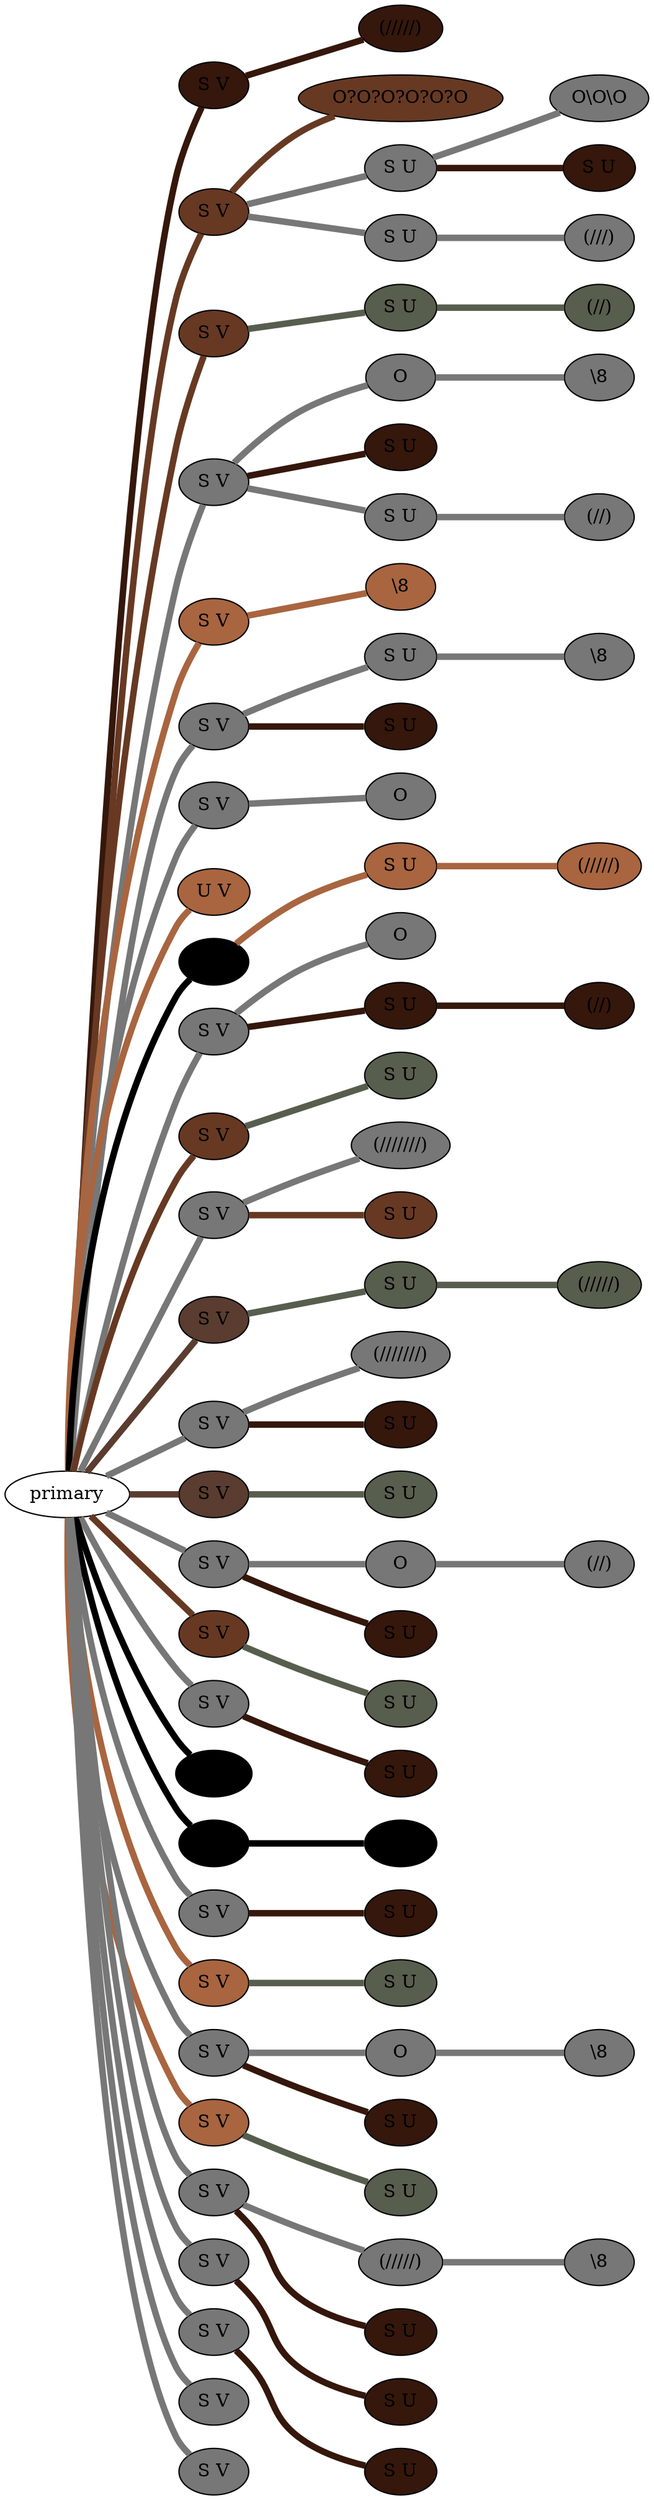 graph {
 graph [rankdir=LR]
"1" [qtype="pendant_node", pendant_colors="#35170C,#673923,#575E4E", pendant_ply="S", pendant_attach="V", pendant_length="53", label="S V", style=filled, fillcolor="#35170C"]
"primary" -- "1" [qtype="pendant_link",penwidth=5,color="#35170C"]
"1:0" [qtype="knot_node", knot_value="5", knot_type="L", knot_position="16.0", knot_spin="S", label="(/////)", style=filled, fillcolor="#35170C"]
"1" -- "1:0" [qtype="knot_link",penwidth=5,color="#35170C"]
"2" [qtype="pendant_node", pendant_colors="#673923", pendant_ply="S", pendant_attach="V", pendant_length="30", label="S V", style=filled, fillcolor="#673923"]
"primary" -- "2" [qtype="pendant_link",penwidth=5,color="#673923"]
"2:0" [qtype="knot_node", knot_value="6", knot_type="S", knot_position="17.0", knot_spin="UZZZZZ", label="O?O?O?O?O?O", style=filled, fillcolor="#673923"]
"2" -- "2:0" [qtype="knot_link",penwidth=5,color="#673923"]
"2s1" [qtype="pendant_node", pendant_colors="#777777", pendant_ply="S", pendant_attach="U", pendant_length="50", label="S U", style=filled, fillcolor="#777777"]
"2" -- "2s1" [qtype="pendant_link",penwidth=5,color="#777777"]
"2s1:0" [qtype="knot_node", knot_value="3", knot_type="S", knot_position="14.5", knot_spin="Z", label="O\\O\\O", style=filled, fillcolor="#777777"]
"2s1" -- "2s1:0" [qtype="knot_link",penwidth=5,color="#777777"]
"2s1s1" [qtype="pendant_node", pendant_colors="#35170C", pendant_ply="S", pendant_attach="U", pendant_length="1", label="S U", style=filled, fillcolor="#35170C"]
"2s1" -- "2s1s1" [qtype="pendant_link",penwidth=5,color="#35170C"]
"2s2" [qtype="pendant_node", pendant_colors="#777777", pendant_ply="S", pendant_attach="U", pendant_length="37", label="S U", style=filled, fillcolor="#777777"]
"2" -- "2s2" [qtype="pendant_link",penwidth=5,color="#777777"]
"2s2:0" [qtype="knot_node", knot_value="3", knot_type="L", knot_position="22.0", knot_spin="S", label="(///)", style=filled, fillcolor="#777777"]
"2s2" -- "2s2:0" [qtype="knot_link",penwidth=5,color="#777777"]
"3" [qtype="pendant_node", pendant_colors="#673923", pendant_ply="S", pendant_attach="V", pendant_length="0", label="S V", style=filled, fillcolor="#673923"]
"primary" -- "3" [qtype="pendant_link",penwidth=5,color="#673923"]
"3s1" [qtype="pendant_node", pendant_colors="#575E4E,#673923,#A86540", pendant_ply="S", pendant_attach="U", pendant_length="53", label="S U", style=filled, fillcolor="#575E4E"]
"3" -- "3s1" [qtype="pendant_link",penwidth=5,color="#575E4E"]
"3s1:0" [qtype="knot_node", knot_value="2", knot_type="L", knot_position="16.5", knot_spin="S", label="(//)", style=filled, fillcolor="#575E4E"]
"3s1" -- "3s1:0" [qtype="knot_link",penwidth=5,color="#575E4E"]
"4" [qtype="pendant_node", pendant_colors="#777777", pendant_ply="S", pendant_attach="V", pendant_length="37", label="S V", style=filled, fillcolor="#777777"]
"primary" -- "4" [qtype="pendant_link",penwidth=5,color="#777777"]
"4:0" [qtype="knot_node", knot_value="1", knot_type="S", knot_position="14.5", knot_spin="Z", label="O", style=filled, fillcolor="#777777"]
"4" -- "4:0" [qtype="knot_link",penwidth=5,color="#777777"]
"4:1" [qtype="knot_node", knot_value="1", knot_type="E", knot_position="21.5", knot_spin="Z", label="\\8", style=filled, fillcolor="#777777"]
"4:0" -- "4:1" [qtype="knot_link",penwidth=5,color="#777777"]
"4s1" [qtype="pendant_node", pendant_colors="#35170C", pendant_ply="S", pendant_attach="U", pendant_length="2", label="S U", style=filled, fillcolor="#35170C"]
"4" -- "4s1" [qtype="pendant_link",penwidth=5,color="#35170C"]
"4s2" [qtype="pendant_node", pendant_colors="#777777", pendant_ply="S", pendant_attach="U", pendant_length="34", label="S U", style=filled, fillcolor="#777777"]
"4" -- "4s2" [qtype="pendant_link",penwidth=5,color="#777777"]
"4s2:0" [qtype="knot_node", knot_value="2", knot_type="L", knot_position="18.5", knot_spin="S", label="(//)", style=filled, fillcolor="#777777"]
"4s2" -- "4s2:0" [qtype="knot_link",penwidth=5,color="#777777"]
"5" [qtype="pendant_node", pendant_colors="#A86540", pendant_ply="S", pendant_attach="V", pendant_length="40", label="S V", style=filled, fillcolor="#A86540"]
"primary" -- "5" [qtype="pendant_link",penwidth=5,color="#A86540"]
"5:0" [qtype="knot_node", knot_value="1", knot_type="E", knot_position="22.5", knot_spin="Z", label="\\8", style=filled, fillcolor="#A86540"]
"5" -- "5:0" [qtype="knot_link",penwidth=5,color="#A86540"]
"6" [qtype="pendant_node", pendant_colors="#777777", pendant_ply="S", pendant_attach="V", pendant_length="41", label="S V", style=filled, fillcolor="#777777"]
"primary" -- "6" [qtype="pendant_link",penwidth=5,color="#777777"]
"6s1" [qtype="pendant_node", pendant_colors="#777777", pendant_ply="S", pendant_attach="U", pendant_length="33", label="S U", style=filled, fillcolor="#777777"]
"6" -- "6s1" [qtype="pendant_link",penwidth=5,color="#777777"]
"6s1:0" [qtype="knot_node", knot_value="1", knot_type="E", knot_position="17.0", knot_spin="Z", label="\\8", style=filled, fillcolor="#777777"]
"6s1" -- "6s1:0" [qtype="knot_link",penwidth=5,color="#777777"]
"6s2" [qtype="pendant_node", pendant_colors="#35170C", pendant_ply="S", pendant_attach="U", pendant_length="8", label="S U", style=filled, fillcolor="#35170C"]
"6" -- "6s2" [qtype="pendant_link",penwidth=5,color="#35170C"]
"7" [qtype="pendant_node", pendant_colors="#777777", pendant_ply="S", pendant_attach="V", pendant_length="37", label="S V", style=filled, fillcolor="#777777"]
"primary" -- "7" [qtype="pendant_link",penwidth=5,color="#777777"]
"7:0" [qtype="knot_node", knot_value="1", knot_type="S", knot_position="12.5", knot_spin="Z", label="O", style=filled, fillcolor="#777777"]
"7" -- "7:0" [qtype="knot_link",penwidth=5,color="#777777"]
"M1" [qtype="pendant_node", pendant_colors="#A86540", pendant_ply="U", pendant_attach="V", pendant_length="", label="U V", style=filled, fillcolor="#A86540"]
"primary" -- "M1" [qtype="pendant_link",penwidth=5,color="#A86540"]
"8" [qtype="pendant_node", pendant_colors="#000000", pendant_ply="S", pendant_attach="V", pendant_length="8", label="S V", style=filled, fillcolor="#000000"]
"primary" -- "8" [qtype="pendant_link",penwidth=5,color="#000000"]
"8s1" [qtype="pendant_node", pendant_colors="#A86540", pendant_ply="S", pendant_attach="U", pendant_length="43", label="S U", style=filled, fillcolor="#A86540"]
"8" -- "8s1" [qtype="pendant_link",penwidth=5,color="#A86540"]
"8s1:0" [qtype="knot_node", knot_value="5", knot_type="L", knot_position="15.5", knot_spin="S", label="(/////)", style=filled, fillcolor="#A86540"]
"8s1" -- "8s1:0" [qtype="knot_link",penwidth=5,color="#A86540"]
"9" [qtype="pendant_node", pendant_colors="#777777", pendant_ply="S", pendant_attach="V", pendant_length="30", label="S V", style=filled, fillcolor="#777777"]
"primary" -- "9" [qtype="pendant_link",penwidth=5,color="#777777"]
"9:0" [qtype="knot_node", knot_value="1", knot_type="S", knot_position="14.5", knot_spin="Z", label="O", style=filled, fillcolor="#777777"]
"9" -- "9:0" [qtype="knot_link",penwidth=5,color="#777777"]
"9s1" [qtype="pendant_node", pendant_colors="#35170C", pendant_ply="S", pendant_attach="U", pendant_length="28", label="S U", style=filled, fillcolor="#35170C"]
"9" -- "9s1" [qtype="pendant_link",penwidth=5,color="#35170C"]
"9s1:0" [qtype="knot_node", knot_value="2", knot_type="L", knot_position="21.5", knot_spin="S", label="(//)", style=filled, fillcolor="#35170C"]
"9s1" -- "9s1:0" [qtype="knot_link",penwidth=5,color="#35170C"]
"10" [qtype="pendant_node", pendant_colors="#673923", pendant_ply="S", pendant_attach="V", pendant_length="10", label="S V", style=filled, fillcolor="#673923"]
"primary" -- "10" [qtype="pendant_link",penwidth=5,color="#673923"]
"10s1" [qtype="pendant_node", pendant_colors="#575E4E,#000000", pendant_ply="S", pendant_attach="U", pendant_length="50", label="S U", style=filled, fillcolor="#575E4E"]
"10" -- "10s1" [qtype="pendant_link",penwidth=5,color="#575E4E"]
"11" [qtype="pendant_node", pendant_colors="#777777", pendant_ply="S", pendant_attach="V", pendant_length="24", label="S V", style=filled, fillcolor="#777777"]
"primary" -- "11" [qtype="pendant_link",penwidth=5,color="#777777"]
"11:0" [qtype="knot_node", knot_value="7", knot_type="L", knot_position="17.5", knot_spin="S", label="(///////)", style=filled, fillcolor="#777777"]
"11" -- "11:0" [qtype="knot_link",penwidth=5,color="#777777"]
"11s1" [qtype="pendant_node", pendant_colors="#673923", pendant_ply="S", pendant_attach="U", pendant_length="4", label="S U", style=filled, fillcolor="#673923"]
"11" -- "11s1" [qtype="pendant_link",penwidth=5,color="#673923"]
"12" [qtype="pendant_node", pendant_colors="#5A3D30", pendant_ply="S", pendant_attach="V", pendant_length="5", label="S V", style=filled, fillcolor="#5A3D30"]
"primary" -- "12" [qtype="pendant_link",penwidth=5,color="#5A3D30"]
"12s1" [qtype="pendant_node", pendant_colors="#575E4E,#673923", pendant_ply="S", pendant_attach="U", pendant_length="47", label="S U", style=filled, fillcolor="#575E4E"]
"12" -- "12s1" [qtype="pendant_link",penwidth=5,color="#575E4E"]
"12s1:0" [qtype="knot_node", knot_value="5", knot_type="L", knot_position="15.5", knot_spin="S", label="(/////)", style=filled, fillcolor="#575E4E"]
"12s1" -- "12s1:0" [qtype="knot_link",penwidth=5,color="#575E4E"]
"13" [qtype="pendant_node", pendant_colors="#777777", pendant_ply="S", pendant_attach="V", pendant_length="25", label="S V", style=filled, fillcolor="#777777"]
"primary" -- "13" [qtype="pendant_link",penwidth=5,color="#777777"]
"13:0" [qtype="knot_node", knot_value="7", knot_type="L", knot_position="17.0", knot_spin="S", label="(///////)", style=filled, fillcolor="#777777"]
"13" -- "13:0" [qtype="knot_link",penwidth=5,color="#777777"]
"13s1" [qtype="pendant_node", pendant_colors="#35170C", pendant_ply="S", pendant_attach="U", pendant_length="44", label="S U", style=filled, fillcolor="#35170C"]
"13" -- "13s1" [qtype="pendant_link",penwidth=5,color="#35170C"]
"14" [qtype="pendant_node", pendant_colors="#5A3D30", pendant_ply="S", pendant_attach="V", pendant_length="16", label="S V", style=filled, fillcolor="#5A3D30"]
"primary" -- "14" [qtype="pendant_link",penwidth=5,color="#5A3D30"]
"14s1" [qtype="pendant_node", pendant_colors="#575E4E,#000000,#777777", pendant_ply="S", pendant_attach="U", pendant_length="61", label="S U", style=filled, fillcolor="#575E4E"]
"14" -- "14s1" [qtype="pendant_link",penwidth=5,color="#575E4E"]
"15" [qtype="pendant_node", pendant_colors="#777777", pendant_ply="S", pendant_attach="V", pendant_length="28", label="S V", style=filled, fillcolor="#777777"]
"primary" -- "15" [qtype="pendant_link",penwidth=5,color="#777777"]
"15:0" [qtype="knot_node", knot_value="1", knot_type="S", knot_position="9.5", knot_spin="Z", label="O", style=filled, fillcolor="#777777"]
"15" -- "15:0" [qtype="knot_link",penwidth=5,color="#777777"]
"15:1" [qtype="knot_node", knot_value="2", knot_type="L", knot_position="15.0", knot_spin="S", label="(//)", style=filled, fillcolor="#777777"]
"15:0" -- "15:1" [qtype="knot_link",penwidth=5,color="#777777"]
"15s1" [qtype="pendant_node", pendant_colors="#35170C", pendant_ply="S", pendant_attach="U", pendant_length="2", label="S U", style=filled, fillcolor="#35170C"]
"15" -- "15s1" [qtype="pendant_link",penwidth=5,color="#35170C"]
"16" [qtype="pendant_node", pendant_colors="#673923", pendant_ply="S", pendant_attach="V", pendant_length="47", label="S V", style=filled, fillcolor="#673923"]
"primary" -- "16" [qtype="pendant_link",penwidth=5,color="#673923"]
"16s1" [qtype="pendant_node", pendant_colors="#575E4E,#777777,#000000", pendant_ply="S", pendant_attach="U", pendant_length="64", label="S U", style=filled, fillcolor="#575E4E"]
"16" -- "16s1" [qtype="pendant_link",penwidth=5,color="#575E4E"]
"17" [qtype="pendant_node", pendant_colors="#777777", pendant_ply="S", pendant_attach="V", pendant_length="31", label="S V", style=filled, fillcolor="#777777"]
"primary" -- "17" [qtype="pendant_link",penwidth=5,color="#777777"]
"17s1" [qtype="pendant_node", pendant_colors="#35170C", pendant_ply="S", pendant_attach="U", pendant_length="9", label="S U", style=filled, fillcolor="#35170C"]
"17" -- "17s1" [qtype="pendant_link",penwidth=5,color="#35170C"]
"M2" [qtype="pendant_node", pendant_colors="#000000", pendant_ply="U", pendant_attach="U", pendant_length="", label="U U", style=filled, fillcolor="#000000"]
"primary" -- "M2" [qtype="pendant_link",penwidth=5,color="#000000"]
"18" [qtype="pendant_node", pendant_colors="#000000", pendant_ply="S", pendant_attach="V", pendant_length="41", label="S V", style=filled, fillcolor="#000000"]
"primary" -- "18" [qtype="pendant_link",penwidth=5,color="#000000"]
"18s1" [qtype="pendant_node", pendant_colors="#000000", pendant_ply="S", pendant_attach="U", pendant_length="2", label="S U", style=filled, fillcolor="#000000"]
"18" -- "18s1" [qtype="pendant_link",penwidth=5,color="#000000"]
"19" [qtype="pendant_node", pendant_colors="#777777", pendant_ply="S", pendant_attach="V", pendant_length="30", label="S V", style=filled, fillcolor="#777777"]
"primary" -- "19" [qtype="pendant_link",penwidth=5,color="#777777"]
"19s1" [qtype="pendant_node", pendant_colors="#35170C", pendant_ply="S", pendant_attach="U", pendant_length="2", label="S U", style=filled, fillcolor="#35170C"]
"19" -- "19s1" [qtype="pendant_link",penwidth=5,color="#35170C"]
"20" [qtype="pendant_node", pendant_colors="#A86540", pendant_ply="S", pendant_attach="V", pendant_length="34", label="S V", style=filled, fillcolor="#A86540"]
"primary" -- "20" [qtype="pendant_link",penwidth=5,color="#A86540"]
"20s1" [qtype="pendant_node", pendant_colors="#575E4E,#000000,#777777", pendant_ply="S", pendant_attach="U", pendant_length="28", label="S U", style=filled, fillcolor="#575E4E"]
"20" -- "20s1" [qtype="pendant_link",penwidth=5,color="#575E4E"]
"21" [qtype="pendant_node", pendant_colors="#777777", pendant_ply="S", pendant_attach="V", pendant_length="28", label="S V", style=filled, fillcolor="#777777"]
"primary" -- "21" [qtype="pendant_link",penwidth=5,color="#777777"]
"21:0" [qtype="knot_node", knot_value="1", knot_type="S", knot_position="10.0", knot_spin="Z", label="O", style=filled, fillcolor="#777777"]
"21" -- "21:0" [qtype="knot_link",penwidth=5,color="#777777"]
"21:1" [qtype="knot_node", knot_value="1", knot_type="E", knot_position="15.0", knot_spin="Z", label="\\8", style=filled, fillcolor="#777777"]
"21:0" -- "21:1" [qtype="knot_link",penwidth=5,color="#777777"]
"21s1" [qtype="pendant_node", pendant_colors="#35170C", pendant_ply="S", pendant_attach="U", pendant_length="5", label="S U", style=filled, fillcolor="#35170C"]
"21" -- "21s1" [qtype="pendant_link",penwidth=5,color="#35170C"]
"22" [qtype="pendant_node", pendant_colors="#A86540", pendant_ply="S", pendant_attach="V", pendant_length="38", label="S V", style=filled, fillcolor="#A86540"]
"primary" -- "22" [qtype="pendant_link",penwidth=5,color="#A86540"]
"22s1" [qtype="pendant_node", pendant_colors="#575E4E,#777777,#673923", pendant_ply="S", pendant_attach="U", pendant_length="45", label="S U", style=filled, fillcolor="#575E4E"]
"22" -- "22s1" [qtype="pendant_link",penwidth=5,color="#575E4E"]
"23" [qtype="pendant_node", pendant_colors="#777777", pendant_ply="S", pendant_attach="V", pendant_length="40", label="S V", style=filled, fillcolor="#777777"]
"primary" -- "23" [qtype="pendant_link",penwidth=5,color="#777777"]
"23:0" [qtype="knot_node", knot_value="5", knot_type="L", knot_position="16.0", knot_spin="S", label="(/////)", style=filled, fillcolor="#777777"]
"23" -- "23:0" [qtype="knot_link",penwidth=5,color="#777777"]
"23:1" [qtype="knot_node", knot_value="1", knot_type="E", knot_position="18.0", knot_spin="Z", label="\\8", style=filled, fillcolor="#777777"]
"23:0" -- "23:1" [qtype="knot_link",penwidth=5,color="#777777"]
"23s1" [qtype="pendant_node", pendant_colors="#35170C", pendant_ply="S", pendant_attach="U", pendant_length="1", label="S U", style=filled, fillcolor="#35170C"]
"23" -- "23s1" [qtype="pendant_link",penwidth=5,color="#35170C"]
"24" [qtype="pendant_node", pendant_colors="#777777", pendant_ply="S", pendant_attach="V", pendant_length="40", label="S V", style=filled, fillcolor="#777777"]
"primary" -- "24" [qtype="pendant_link",penwidth=5,color="#777777"]
"24s1" [qtype="pendant_node", pendant_colors="#35170C", pendant_ply="S", pendant_attach="U", pendant_length="4", label="S U", style=filled, fillcolor="#35170C"]
"24" -- "24s1" [qtype="pendant_link",penwidth=5,color="#35170C"]
"25" [qtype="pendant_node", pendant_colors="#777777", pendant_ply="S", pendant_attach="V", pendant_length="38", label="S V", style=filled, fillcolor="#777777"]
"primary" -- "25" [qtype="pendant_link",penwidth=5,color="#777777"]
"25s1" [qtype="pendant_node", pendant_colors="#35170C", pendant_ply="S", pendant_attach="U", pendant_length="6", label="S U", style=filled, fillcolor="#35170C"]
"25" -- "25s1" [qtype="pendant_link",penwidth=5,color="#35170C"]
"26" [qtype="pendant_node", pendant_colors="#777777", pendant_ply="S", pendant_attach="V", pendant_length="35", label="S V", style=filled, fillcolor="#777777"]
"primary" -- "26" [qtype="pendant_link",penwidth=5,color="#777777"]
"27" [qtype="pendant_node", pendant_colors="#777777", pendant_ply="S", pendant_attach="V", pendant_length="35", label="S V", style=filled, fillcolor="#777777"]
"primary" -- "27" [qtype="pendant_link",penwidth=5,color="#777777"]
}
